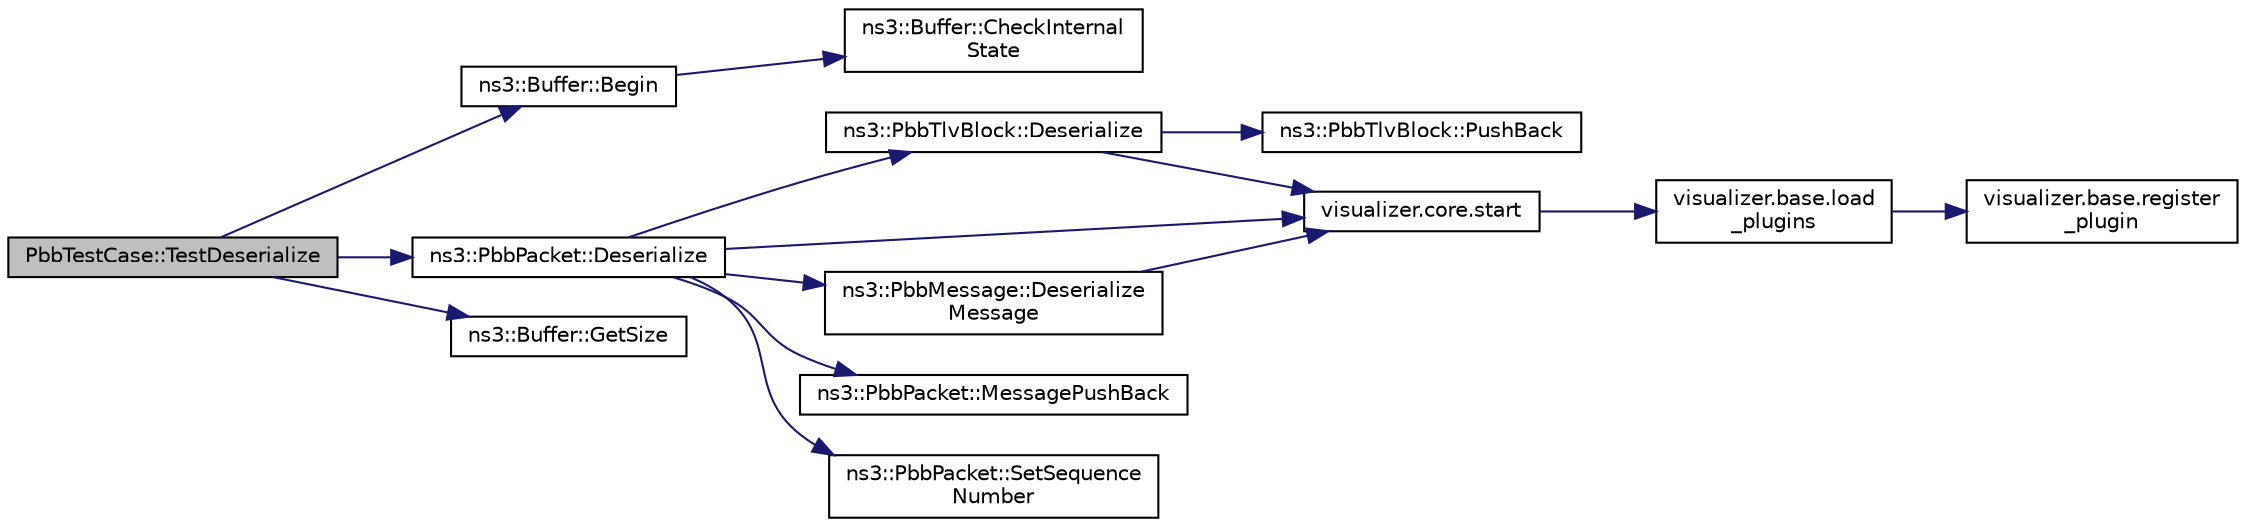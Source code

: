 digraph "PbbTestCase::TestDeserialize"
{
 // LATEX_PDF_SIZE
  edge [fontname="Helvetica",fontsize="10",labelfontname="Helvetica",labelfontsize="10"];
  node [fontname="Helvetica",fontsize="10",shape=record];
  rankdir="LR";
  Node1 [label="PbbTestCase::TestDeserialize",height=0.2,width=0.4,color="black", fillcolor="grey75", style="filled", fontcolor="black",tooltip="Deserialization."];
  Node1 -> Node2 [color="midnightblue",fontsize="10",style="solid",fontname="Helvetica"];
  Node2 [label="ns3::Buffer::Begin",height=0.2,width=0.4,color="black", fillcolor="white", style="filled",URL="$classns3_1_1_buffer.html#acb977a0179de9abe4e295ce22023b4ca",tooltip=" "];
  Node2 -> Node3 [color="midnightblue",fontsize="10",style="solid",fontname="Helvetica"];
  Node3 [label="ns3::Buffer::CheckInternal\lState",height=0.2,width=0.4,color="black", fillcolor="white", style="filled",URL="$classns3_1_1_buffer.html#a200897ee202518b0d2bf91ead4e82be9",tooltip="Checks the internal buffer structures consistency."];
  Node1 -> Node4 [color="midnightblue",fontsize="10",style="solid",fontname="Helvetica"];
  Node4 [label="ns3::PbbPacket::Deserialize",height=0.2,width=0.4,color="black", fillcolor="white", style="filled",URL="$classns3_1_1_pbb_packet.html#a6bb42350cf2613e48d9c7c50a0c71f93",tooltip="Deserializes a packet from the specified buffer."];
  Node4 -> Node5 [color="midnightblue",fontsize="10",style="solid",fontname="Helvetica"];
  Node5 [label="ns3::PbbTlvBlock::Deserialize",height=0.2,width=0.4,color="black", fillcolor="white", style="filled",URL="$classns3_1_1_pbb_tlv_block.html#acbc87f2a174253635e76f28bed9e1070",tooltip="Deserializes a block from the specified buffer."];
  Node5 -> Node6 [color="midnightblue",fontsize="10",style="solid",fontname="Helvetica"];
  Node6 [label="ns3::PbbTlvBlock::PushBack",height=0.2,width=0.4,color="black", fillcolor="white", style="filled",URL="$classns3_1_1_pbb_tlv_block.html#a12a1fe93a89afc8cf573e4beb17382f1",tooltip="Appends a TLV to the back of this block."];
  Node5 -> Node7 [color="midnightblue",fontsize="10",style="solid",fontname="Helvetica"];
  Node7 [label="visualizer.core.start",height=0.2,width=0.4,color="black", fillcolor="white", style="filled",URL="$namespacevisualizer_1_1core.html#a2a35e5d8a34af358b508dac8635754e0",tooltip=" "];
  Node7 -> Node8 [color="midnightblue",fontsize="10",style="solid",fontname="Helvetica"];
  Node8 [label="visualizer.base.load\l_plugins",height=0.2,width=0.4,color="black", fillcolor="white", style="filled",URL="$namespacevisualizer_1_1base.html#ad171497a5ff1afe0a73bedaebf35448f",tooltip=" "];
  Node8 -> Node9 [color="midnightblue",fontsize="10",style="solid",fontname="Helvetica"];
  Node9 [label="visualizer.base.register\l_plugin",height=0.2,width=0.4,color="black", fillcolor="white", style="filled",URL="$namespacevisualizer_1_1base.html#a6b0ffcff1e17ec4027496f50177e5b9e",tooltip=" "];
  Node4 -> Node10 [color="midnightblue",fontsize="10",style="solid",fontname="Helvetica"];
  Node10 [label="ns3::PbbMessage::Deserialize\lMessage",height=0.2,width=0.4,color="black", fillcolor="white", style="filled",URL="$classns3_1_1_pbb_message.html#a58a4ce8ce3f757d5e5d9b7d89d632bc2",tooltip="Deserializes a message, returning the correct object depending on whether it is an IPv4 message or an..."];
  Node10 -> Node7 [color="midnightblue",fontsize="10",style="solid",fontname="Helvetica"];
  Node4 -> Node11 [color="midnightblue",fontsize="10",style="solid",fontname="Helvetica"];
  Node11 [label="ns3::PbbPacket::MessagePushBack",height=0.2,width=0.4,color="black", fillcolor="white", style="filled",URL="$classns3_1_1_pbb_packet.html#a4a3170001ef758d9c9c4375b8f089826",tooltip="Appends a message to the back of this packet."];
  Node4 -> Node12 [color="midnightblue",fontsize="10",style="solid",fontname="Helvetica"];
  Node12 [label="ns3::PbbPacket::SetSequence\lNumber",height=0.2,width=0.4,color="black", fillcolor="white", style="filled",URL="$classns3_1_1_pbb_packet.html#a7d6a1602be86109760d0f26ff9bbbb8e",tooltip="Sets the sequence number of this packet."];
  Node4 -> Node7 [color="midnightblue",fontsize="10",style="solid",fontname="Helvetica"];
  Node1 -> Node13 [color="midnightblue",fontsize="10",style="solid",fontname="Helvetica"];
  Node13 [label="ns3::Buffer::GetSize",height=0.2,width=0.4,color="black", fillcolor="white", style="filled",URL="$classns3_1_1_buffer.html#a60c9172d2b102f8856c81b2126c8b209",tooltip=" "];
}
